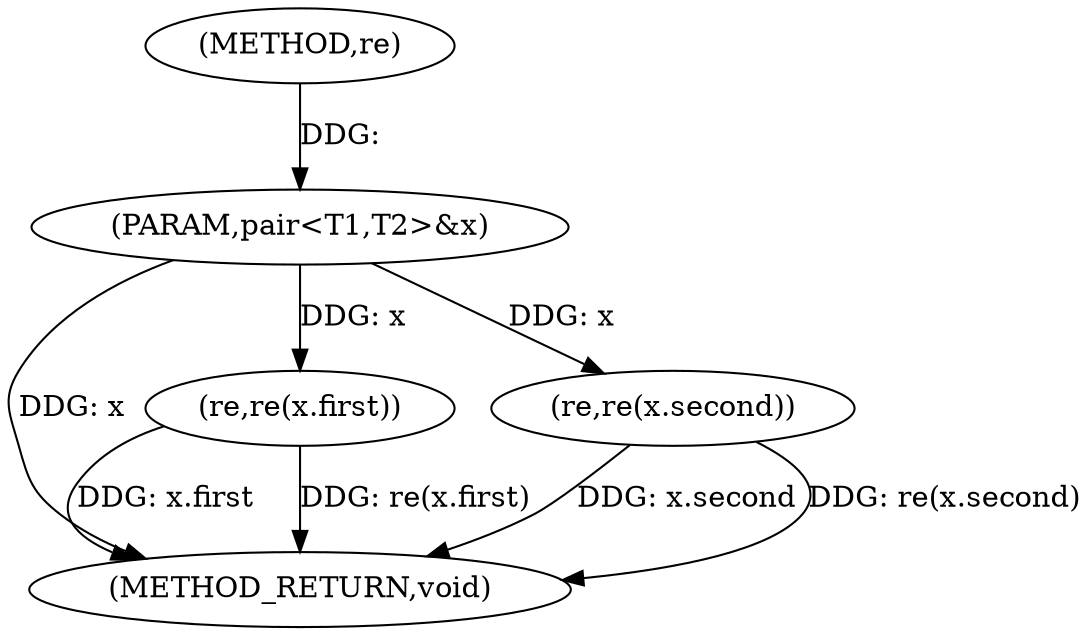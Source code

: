 digraph "re" {  
"1000205" [label = "(METHOD,re)" ]
"1000216" [label = "(METHOD_RETURN,void)" ]
"1000206" [label = "(PARAM,pair<T1,T2>&x)" ]
"1000208" [label = "(re,re(x.first))" ]
"1000212" [label = "(re,re(x.second))" ]
  "1000206" -> "1000216"  [ label = "DDG: x"] 
  "1000208" -> "1000216"  [ label = "DDG: x.first"] 
  "1000208" -> "1000216"  [ label = "DDG: re(x.first)"] 
  "1000212" -> "1000216"  [ label = "DDG: x.second"] 
  "1000212" -> "1000216"  [ label = "DDG: re(x.second)"] 
  "1000205" -> "1000206"  [ label = "DDG: "] 
  "1000206" -> "1000208"  [ label = "DDG: x"] 
  "1000206" -> "1000212"  [ label = "DDG: x"] 
}

